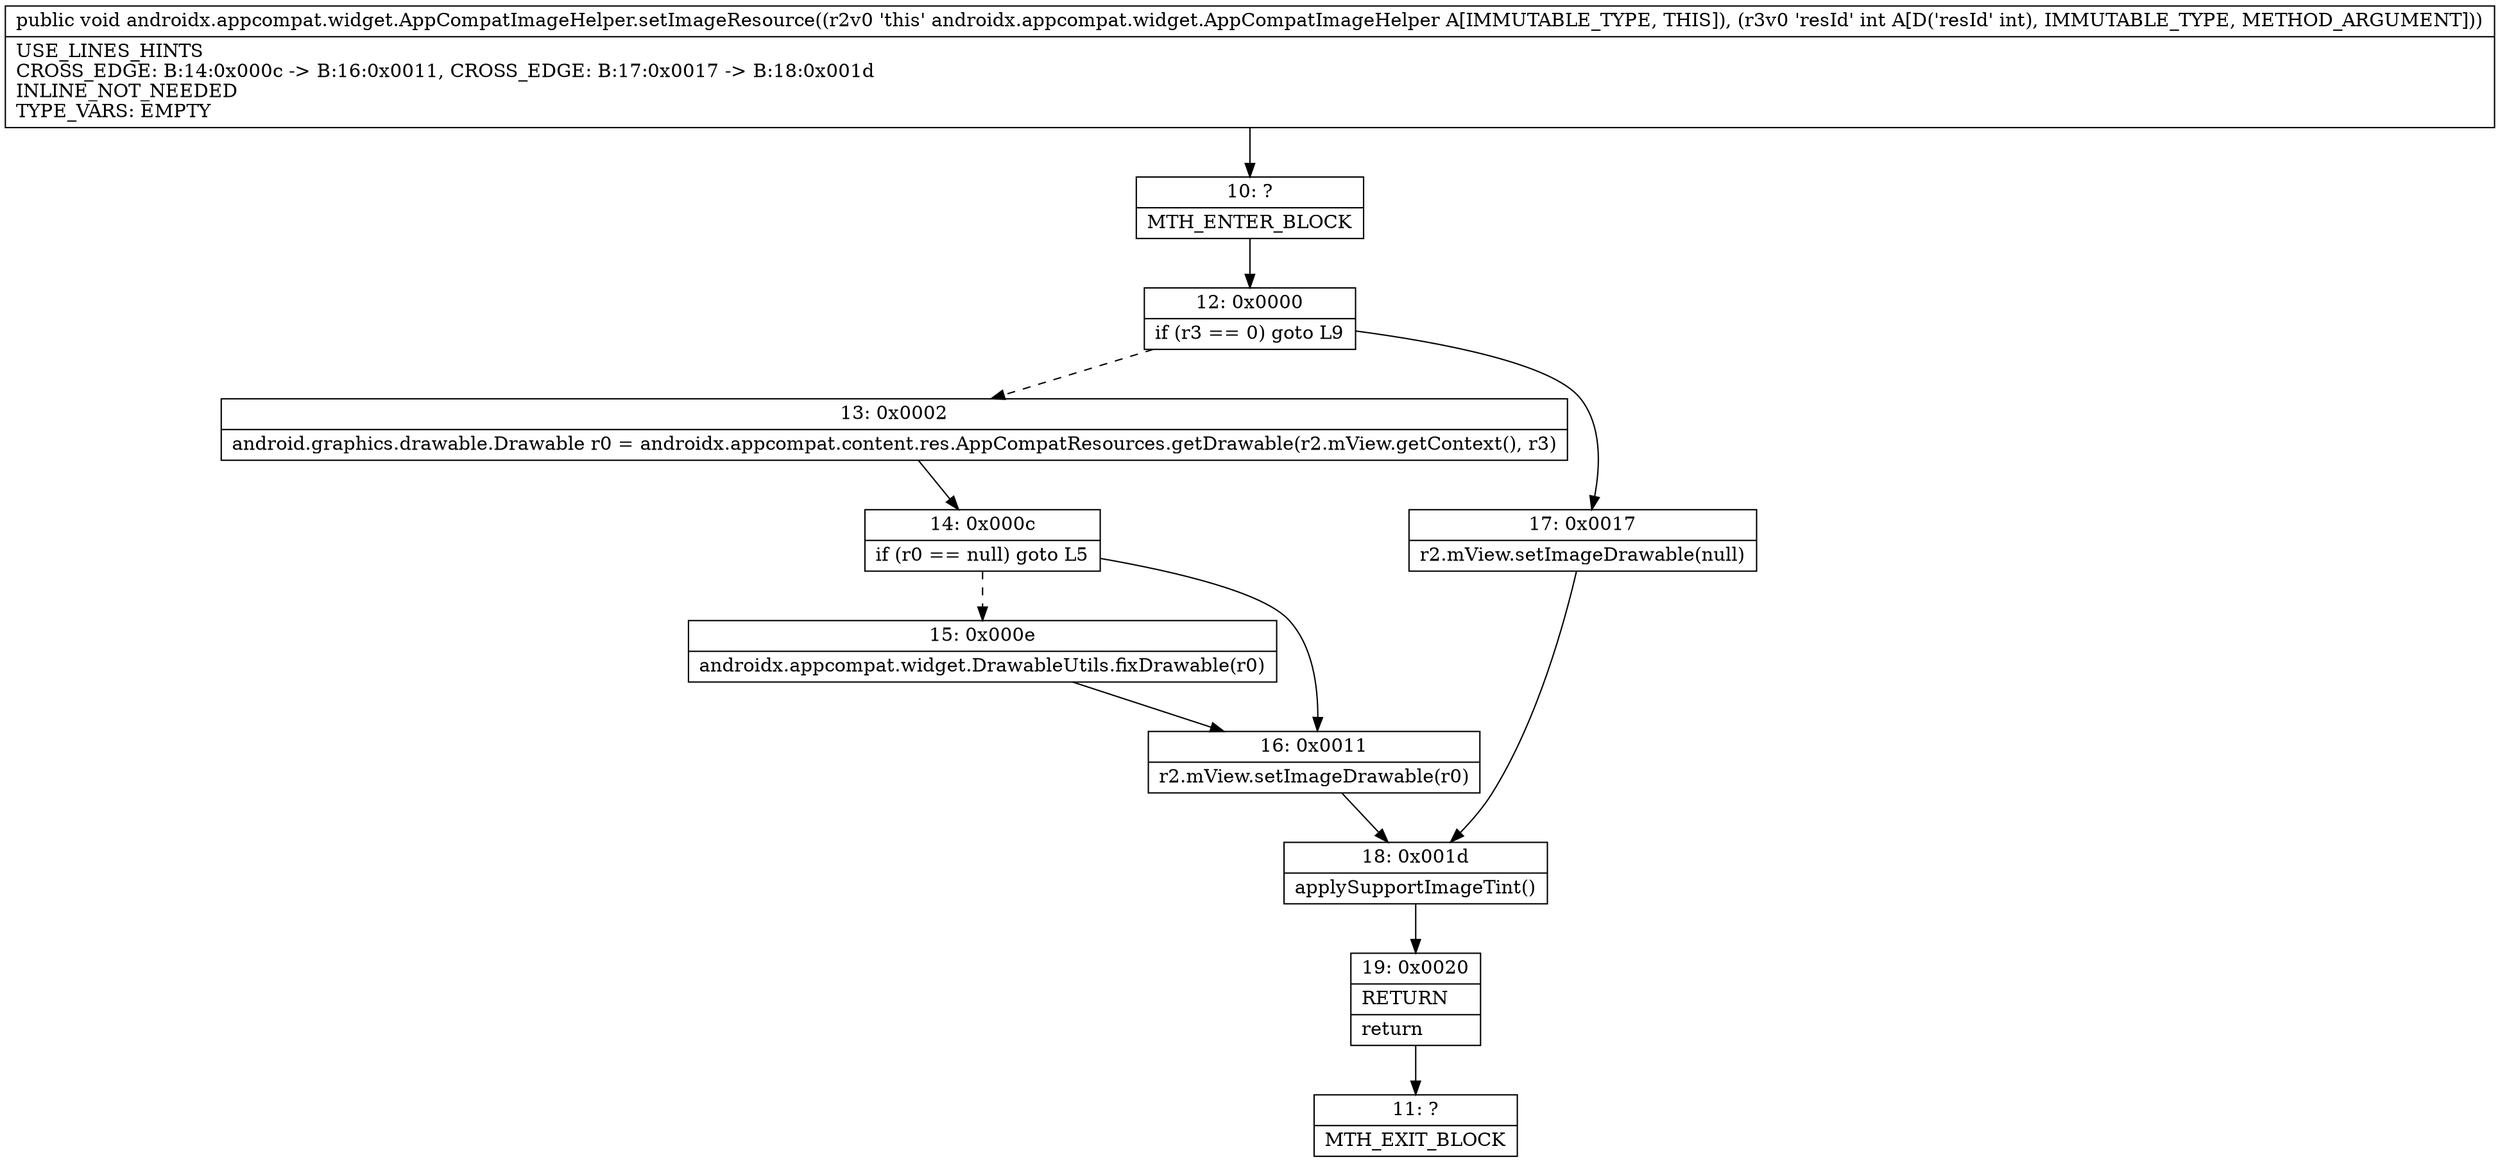digraph "CFG forandroidx.appcompat.widget.AppCompatImageHelper.setImageResource(I)V" {
Node_10 [shape=record,label="{10\:\ ?|MTH_ENTER_BLOCK\l}"];
Node_12 [shape=record,label="{12\:\ 0x0000|if (r3 == 0) goto L9\l}"];
Node_13 [shape=record,label="{13\:\ 0x0002|android.graphics.drawable.Drawable r0 = androidx.appcompat.content.res.AppCompatResources.getDrawable(r2.mView.getContext(), r3)\l}"];
Node_14 [shape=record,label="{14\:\ 0x000c|if (r0 == null) goto L5\l}"];
Node_15 [shape=record,label="{15\:\ 0x000e|androidx.appcompat.widget.DrawableUtils.fixDrawable(r0)\l}"];
Node_16 [shape=record,label="{16\:\ 0x0011|r2.mView.setImageDrawable(r0)\l}"];
Node_18 [shape=record,label="{18\:\ 0x001d|applySupportImageTint()\l}"];
Node_19 [shape=record,label="{19\:\ 0x0020|RETURN\l|return\l}"];
Node_11 [shape=record,label="{11\:\ ?|MTH_EXIT_BLOCK\l}"];
Node_17 [shape=record,label="{17\:\ 0x0017|r2.mView.setImageDrawable(null)\l}"];
MethodNode[shape=record,label="{public void androidx.appcompat.widget.AppCompatImageHelper.setImageResource((r2v0 'this' androidx.appcompat.widget.AppCompatImageHelper A[IMMUTABLE_TYPE, THIS]), (r3v0 'resId' int A[D('resId' int), IMMUTABLE_TYPE, METHOD_ARGUMENT]))  | USE_LINES_HINTS\lCROSS_EDGE: B:14:0x000c \-\> B:16:0x0011, CROSS_EDGE: B:17:0x0017 \-\> B:18:0x001d\lINLINE_NOT_NEEDED\lTYPE_VARS: EMPTY\l}"];
MethodNode -> Node_10;Node_10 -> Node_12;
Node_12 -> Node_13[style=dashed];
Node_12 -> Node_17;
Node_13 -> Node_14;
Node_14 -> Node_15[style=dashed];
Node_14 -> Node_16;
Node_15 -> Node_16;
Node_16 -> Node_18;
Node_18 -> Node_19;
Node_19 -> Node_11;
Node_17 -> Node_18;
}

